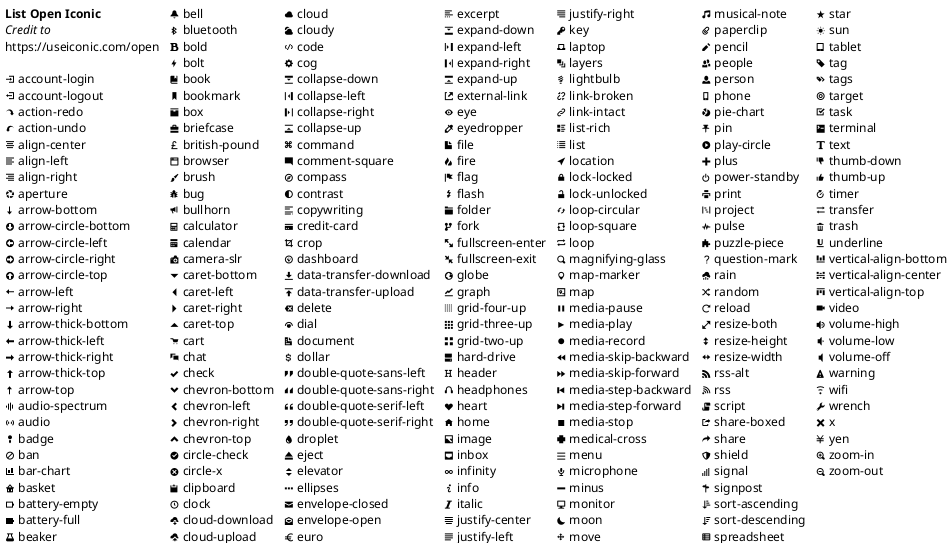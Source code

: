 @startuml
' https://plantuml.com/openiconic
listopeniconic
' title: <size:20><&heart>Use of OpenIconic<&warning></size>
' class Wifi
' note left
'   Click on <&wifi>
' end note
@enduml